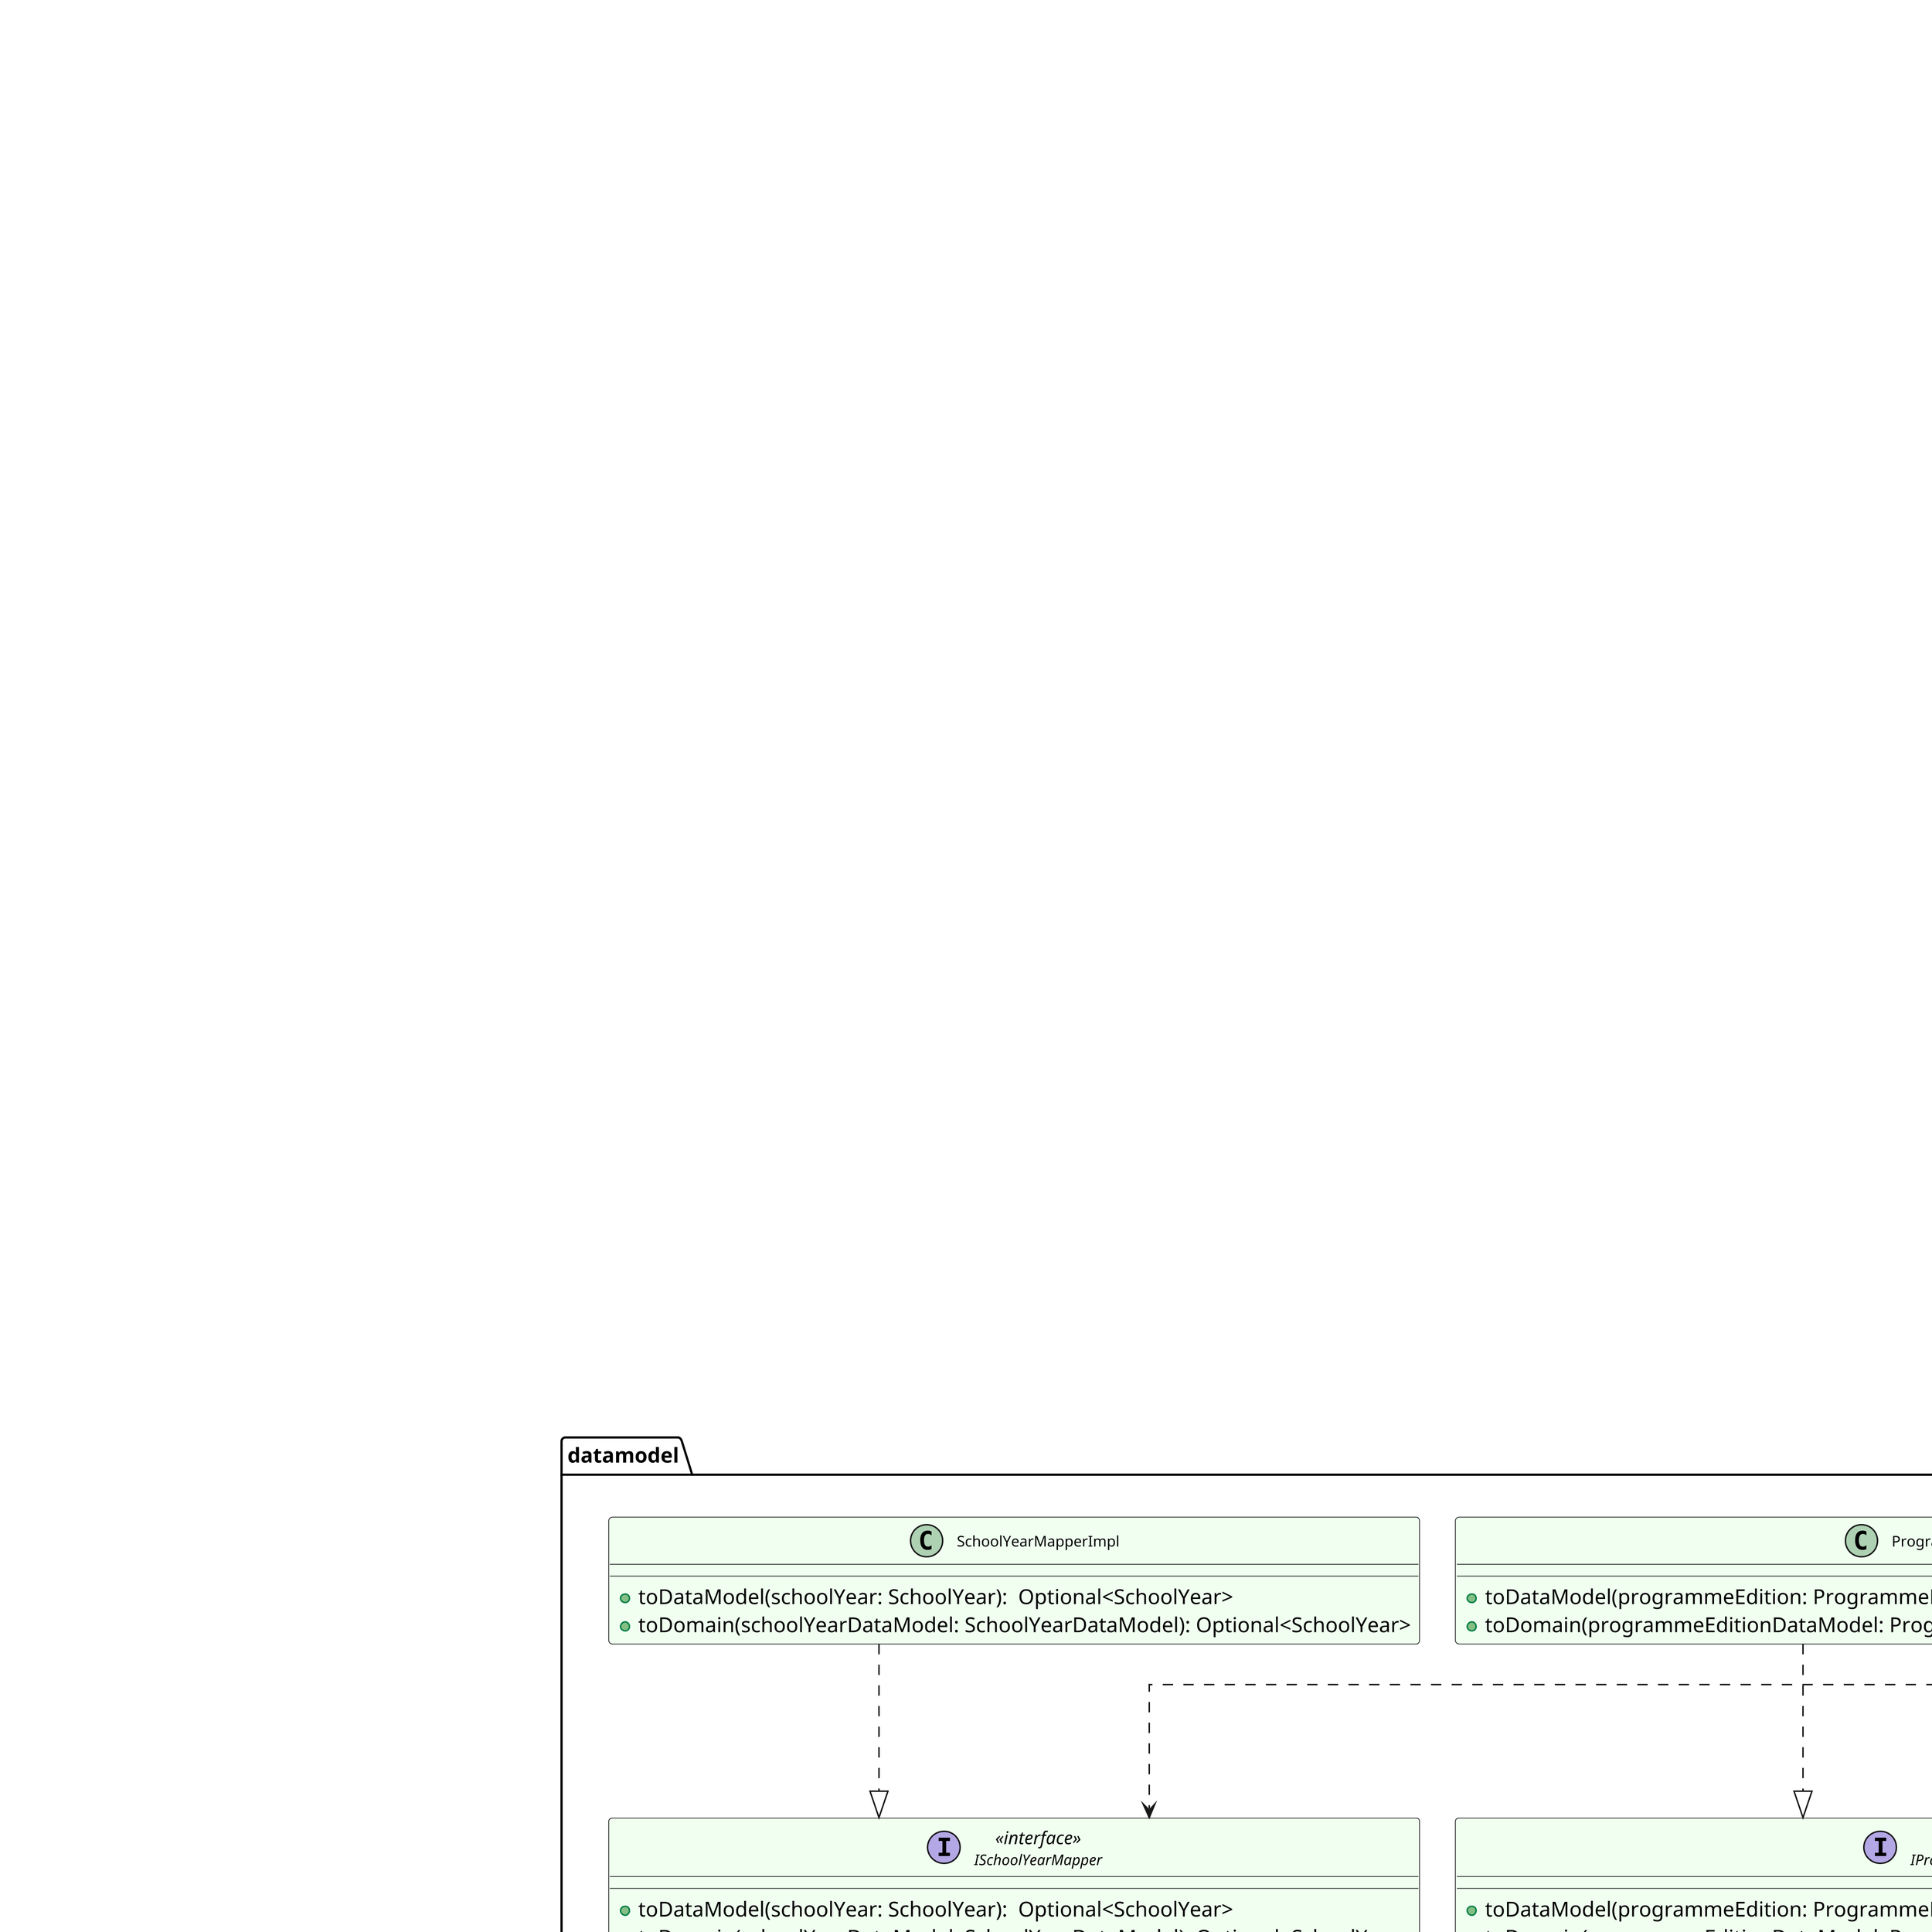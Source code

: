 @startuml
title US20 \n As a Programme Director, I want to define the RUC for a programme edition \n Class Diagram
skinparam dpi 150
skinparam ranksep 30
skinparam nodesep 20
skinparam shadowing false
skinparam ClassPadding 2
skinparam ClassMargin 2
skinparam classFontSize 10
skinparam linetype ortho
skinparam dpi 300

together {
    package Controller {
        class ProgrammeEditionRestController #f0fff0 {
            + createAProgrammeEditionForTheCurrentSchoolYear(requestDto: ProgrammeEditionRequestDTO):  ResponseEntity<?>

        }
    }
}

together {
    package Service {
        package SchoolYear {
            class SchoolYearServiceImpl #fff0f5 {
                +  getCurrentSchoolYearID(): Optional<SchoolYearID>
            }
            interface ISchoolYearService #f0fff0 {
                +  getCurrentSchoolYearID(): Optional<SchoolYearID>
            }
        }

        package Programme {
            class ProgrammeServiceImpl #fff0f5 {
             +  getProgrammeByID(id: ProgrammeID): Optional<Programme>
            }
            interface IProgrammeService #f0fff0 {
               +  getProgrammeByID(id: ProgrammeID): Optional<Programme>
            }
        }

        package ProgrammeEdition {
            class ProgrammeEditionServiceImpl #fff0f5 {
                +  saveProgrammeEdition(programmeEdition: ProgrammeEdition): Optional<ProgrammeEdition>
                +  createProgrammeEditionAndSave(programmeEditionDTO: ProgrammeEditionRequestServiceDTO): ProgrammeEditionResponseServiceDTO
            }
            interface IProgrammeEditionService #f0fff0 {
                +  saveProgrammeEdition(programmeEdition: ProgrammeEdition): Optional<ProgrammeEdition>
                +  createProgrammeEditionAndSave(programmeEditionDTO: ProgrammeEditionRequestServiceDTO): ProgrammeEditionResponseServiceDTO
            }
        }
    }
}

together {
    package Assemblers {
        package ControllerAssembler {
             class ProgrammeEditionControllerAssemblerImpl #f0fff0 {
                +  toServiceDTOFromRequestDTO(programmeEditionRequest: ProgrammeEditionRequestDTO): ProgrammeEditionRequestServiceDTO
                +  toResponseDTOFromServiceDTO(responseDTO: ProgrammeEditionResponseServiceDTO): ProgrammeEditionResponseDTO
             }
             interface IProgrammeEditionControllerAssembler #f0fff0 {
                +  toServiceDTOFromRequestDTO(programmeEditionRequest: ProgrammeEditionRequestDTO): ProgrammeEditionRequestServiceDTO
                +  toResponseDTOFromServiceDTO(responseDTO: ProgrammeEditionResponseServiceDTO): ProgrammeEditionResponseDTO
             }
             }

        package ServiceAssembler {
             class ProgrammeEditionServiceAssemblerImpl #f0fff0 {
                   + toProgrammeID(programmeEditionRequestServiceDTO: ProgrammeEditionRequestServiceDTO): ProgrammeID
                   + toServiceResponseDTOFromIDs(programmeID: ProgrammeID, schoolYearID: SchoolYearID): ProgrammeEditionResponseServiceDTO
            }
             interface IProgrammeEditionServiceAssembler #f0fff0 {
                   +  toResponseServiceDTOFromProgrammeEdition(programmeEdition: ProgrammeEdition): ProgrammeEditionResponseServiceDTO
                   +  toProgrammeEditionFromRequestServiceDTO(dto: RequestServiceDto): ProgrammeEdition
             }

                 package DTO's {
                 class ProgrammeEditionRequestServiceDTO #f0fff0
                 class ProgrammeEditionResponseServiceDTO #f0fff0 {
                     -  schoolYearId: String
                 }
                 class ProgrammeEditionRequestDTO #f0fff0
                 class  ProgrammeEditionResponseDTO #f0fff0 {
                     -  schoolYearId: String
                 }
                 class ProgrammeIDDTO #f0fff0 {
                     - acronym: String
                 }
                 }
        }

       package HateoasAssembler {
                class ProgrammeEditionHateoasAssemblerImpl #f0fff0 {
                    + toModel(dto: ProgrammeEditionResponseDTO): EntityModel<ProgrammeEditionResponseDTO>
                }
                interface IProgrammeEditionHateoasAssembler  #f0fff0 {
                    +   + toModel(dto: ProgrammeEditionResponseDTO): EntityModel<ProgrammeEditionResponseDTO>
                }
    }
}

package repository {

    together {
        class SchoolYearRepositorySpringDataImpl  #f0fff0 {
             + getCurrentSchoolYear(): Optional<SchoolYear>
             + ofIdentity(id: SchoolYearID): Optional<SchoolYear>
        }
        interface ISchoolYearRepository <<interface>>  #ffffe0 {
            +  getCurrentSchoolYear(): Optional<SchoolYear>
        }
        interface ISchoolYearRepositorySpringData <<interface>>  #e6f2ff {
            + findCurrentSchoolYear(): Optional<SchoolYearDataModel>
        }
    }

    together {
        class ProgrammeRepositorySpringDataImpl  #f0fff0 {
            +  containsOfIdentity(id: ProgrammeID): boolean
        }
        interface IProgrammeRepository <<interface>>  #ffffe0
        interface IProgrammeRepositorySpringData <<interface>> #e6f2ff
    }

    together {
        class ProgrammeEditionRepositorySpringDataImpl  #f0fff0 {
            +  save(entity: ProgrammeEdition): ProgrammeEdition
            +  containsOfIdentity (id: ProgrammeEditionID): boolean
        }
        interface IProgrammeEditionRepository <<interface>>  #ffffe0 {
            +  save(entity: ProgrammeEdition): ProgrammeEdition
            +  containsOfIdentity (id: ProgrammeEditionID): boolean
        }
        interface IProgrammeEditionRepositorySpringData <<interface>> #e6f2ff
    }
}

package datamodel {
    together {
        interface ISchoolYearMapper <<interface>> #f0fff0 {
          + toDataModel(schoolYear: SchoolYear):  Optional<SchoolYear>
          + toDomain(schoolYearDataModel: SchoolYearDataModel): Optional<SchoolYear>
        }
        class SchoolYearMapperImpl #f0fff0 {
          + toDataModel(schoolYear: SchoolYear):  Optional<SchoolYear>
                  + toDomain(schoolYearDataModel: SchoolYearDataModel): Optional<SchoolYear>
        }
        class SchoolYearDataModel #f0fff0 {
        -  id: SchoolYearIDDataModel
        -  description: String
        -  startDate: LocalDate
        -  endDate: LocalDate
        }
    }

    together {
        interface IProgrammeMapper <<interface>> #f0fff0 {
             + toDataModel(programme: Programme):  Optional<ProgrammeDataModel>
             + toDomain(programmeDataModel: ProgrammeDataModel): Optional<Programme>
        }
        class ProgrammeMapperImpl #f0fff0 {
          + toDataModel(programme: Programme):  Optional<ProgrammeDataModel>
          + toDomain(programmeDataModel: ProgrammeDataModel): Optional<Programme>
        }
        class ProgrammeDataModel #f0fff0 {
                 - programmeIdDataModel: ProgrammeIdDataModel
        }
    }

    together {
        interface IProgrammeEditionMapper <<interface>> #f0fff0 {
           + toDataModel(programmeEdition: ProgrammeEdition):  Optional<ProgrammeEditionDataModel>
           + toDomain(programmeEditionDataModel: ProgrammeEditionDataModel): Optional<ProgrammeEdition>
        }
        class ProgrammeEditionMapperImpl #f0fff0 {
          + toDataModel(programmeEdition: ProgrammeEdition):  Optional<ProgrammeEditionDataModel>
          + toDomain(programmeEditionDataModel: ProgrammeEditionDataModel): Optional<ProgrammeEdition>
        }
        class ProgrammeEditionDataModel #f0fff0 {
         - programmeEditionIdDataModel: ProgrammeEditionIdDataModel
         - programmeEditionGeneratedIDDataModel: ProgrammeEditionGeneratedIDDataModel
        }
    }
}

package domain {
    package "SchoolYear Aggregate" {
        class "<<Value Object>>\nSchoolYearID" #ffffe0 {
        -  _schoolYearID: UUID
        }
    }

    package "Programme Aggregate" {
        class "<<Value Object>>\nProgrammeID" #ffffe0 {
         -  _acronym: Acronym
        }
    }

    package "ProgrammeEdition Aggregate" {
        entity "<<Root>>\n<<Entity>>\nProgrammeEdition" #ffffe0
        }
        class "<<Value Object>>\nProgrammeEditionID" #ffffe0
        class "<<Value Object>>\nProgrammeEditionGeneratedID" #ffffe0 {
        - programmeEditionGID: UUID
        }
        interface IProgrammeEditionFactory <<interface>> #ffffe0 {
           +  createProgrammeEdition(programmeID: ProgrammeID, schoolYearID: SchoolYearID): ProgrammeEdition
           +  createProgrammeEdition(programmeEditionID: ProgrammeEditionID, programmeID: ProgrammeID, schoolYearID: SchoolYearID, programmeEditionGeneratedID: ProgrammeEditionGeneratedID): ProgrammeEdition
        }
        class ProgrammeEditionFactoryImpl #ffffe0 {
        +  createProgrammeEdition(programmeID: ProgrammeID, schoolYearID: SchoolYearID): ProgrammeEdition
        +  createProgrammeEdition(programmeEditionID: ProgrammeEditionID, programmeID: ProgrammeID, schoolYearID: SchoolYearID, programmeEditionGeneratedID: ProgrammeEditionGeneratedID): ProgrammeEdition
        }
    }
}

' Layout constraints - force vertical alignment
ProgrammeEditionRestController "1" -> "1 _programmeEditionService" IProgrammeEditionService
ProgrammeEditionRestController  "1" ->  "1 _controllerAssembler" IProgrammeEditionControllerAssembler
ProgrammeEditionRestController  "1" ->  "1 _hateoasAssembler" IProgrammeEditionHateoasAssembler
ProgrammeEditionRestController  "1" ..> "*" ProgrammeEditionRequestDTO
ProgrammeEditionRestController  "1" ..> "*" ProgrammeEditionResponseDTO
ProgrammeEditionRestController  "1" ..> "*" ProgrammeEditionRequestServiceDTO
ProgrammeEditionRestController  "1" ..> "*" ProgrammeEditionResponseServiceDTO


ProgrammeEditionHateoasAssemblerImpl .up.|> IProgrammeEditionHateoasAssembler
ProgrammeEditionHateoasAssemblerImpl "1" ..> "*" ProgrammeEditionResponseDTO

ProgrammeEditionControllerAssemblerImpl  .up.|> IProgrammeEditionControllerAssembler
ProgrammeEditionControllerAssemblerImpl "1" ..> "*" ProgrammeEditionResponseDTO
ProgrammeEditionControllerAssemblerImpl "1" ..> "*" ProgrammeEditionRequestDTO
ProgrammeEditionControllerAssemblerImpl "1" ..> "*" ProgrammeEditionResponseServiceDTO
ProgrammeEditionControllerAssemblerImpl "1" ..> "*" ProgrammeEditionRequestServiceDTO


ProgrammeEditionServiceAssemblerImpl .up.|> IProgrammeEditionServiceAssembler
ProgrammeEditionServiceAssemblerImpl ..> ProgrammeEditionResponseServiceDTO
ProgrammeEditionServiceAssemblerImpl ..> ProgrammeEditionRequestServiceDTO
ProgrammeEditionServiceAssemblerImpl ..> "<<Value Object>>\nProgrammeID"


ProgrammeEditionServiceImpl .up.|> IProgrammeEditionService
ProgrammeEditionServiceImpl "1" --> "1 _factory" IProgrammeEditionFactory
ProgrammeEditionServiceImpl "1" --> "1 _repo" IProgrammeEditionRepository
ProgrammeEditionServiceImpl "1" --> "1 _programmeService" IProgrammeService
ProgrammeEditionServiceImpl "1" --> "1" IProgrammeEditionServiceAssembler
ProgrammeEditionServiceImpl "1" --> "1 _schoolYearService" ISchoolYearService
ProgrammeEditionServiceImpl "1" ..> "*" "<<Value Object>>\nProgrammeID"
ProgrammeEditionServiceImpl "1" ..> "*" "<<Value Object>>\nSchoolYearID"
ProgrammeEditionServiceImpl "1" ..> "*" ProgrammeEditionRequestServiceDTO
ProgrammeEditionServiceImpl "1" ..> "*" ProgrammeEditionResponseServiceDTO


ProgrammeServiceImpl .up.|> IProgrammeService
ProgrammeServiceImpl "1" --> "1 _repo" IProgrammeRepository


SchoolYearServiceImpl .up.|> ISchoolYearService
SchoolYearServiceImpl "1" --> "1 _repo" ISchoolYearRepository

ProgrammeEditionRequestDTO "1" --> "1" ProgrammeIDDTO
ProgrammeEditionResponseDTO "1" --> "1" ProgrammeIDDTO
ProgrammeEditionRequestServiceDTO "1" -->"1" ProgrammeIDDTO
ProgrammeEditionResponseServiceDTO "1" --> "1" ProgrammeIDDTO


SchoolYearRepositorySpringDataImpl "*" ..|> "1" ISchoolYearRepository
SchoolYearRepositorySpringDataImpl "*" ..> "1" ISchoolYearRepositorySpringData


ProgrammeEditionRepositorySpringDataImpl "*" ..|> "1" IProgrammeEditionRepository
ProgrammeEditionRepositorySpringDataImpl "*" ..> "1" IProgrammeEditionRepositorySpringData


ProgrammeRepositorySpringDataImpl "*" ..|> "1" IProgrammeRepository
ProgrammeRepositorySpringDataImpl "*" ..> "1" IProgrammeRepositorySpringData


'Mappers & DataModels
SchoolYearMapperImpl ..|> ISchoolYearMapper
ISchoolYearMapper ..> SchoolYearDataModel
ProgrammeMapperImpl ..|> IProgrammeMapper
IProgrammeMapper ..> ProgrammeDataModel
ProgrammeEditionMapperImpl ..|> IProgrammeEditionMapper
IProgrammeEditionMapper ..> ProgrammeEditionDataModel

'Repository & Mapper
ISchoolYearRepository --> "SchoolYear Aggregate"
IProgrammeRepository --> "Programme Aggregate"
IProgrammeEditionRepository --> "ProgrammeEdition Aggregate"
ISchoolYearRepositorySpringData ..> ISchoolYearMapper
IProgrammeRepositorySpringData ..> IProgrammeMapper
IProgrammeEditionRepositorySpringData ..> IProgrammeEditionMapper


'Repository & ID's
'SchoolYearRepositorySpringDataImpl --> "<<Value Object>>\nSchoolYearID"
'ProgrammeRepositorySpringDataImpl --> "<<Value Object>>\nProgrammeID"
'ProgrammeEditionRepositorySpringDataImpl --> "<<Value Object>>\nProgrammeEditionID"

'Services Uses Factory
ProgrammeEditionServiceImpl -down-> IProgrammeEditionFactory
ProgrammeEditionServiceImpl "1" -> IProgrammeEditionFactory

'Domain
'ProgrammeEdition
IProgrammeEditionFactory "1" ..> "1..*" "<<Root>>\n<<Entity>>\nProgrammeEdition"
ProgrammeEditionFactoryImpl ..|> IProgrammeEditionFactory
"<<Root>>\n<<Entity>>\nProgrammeEdition" --> "<<Value Object>>\nProgrammeEditionID"
IProgrammeEditionMapper ..> "ProgrammeEdition Aggregate"

"<<Root>>\n<<Entity>>\nProgrammeEdition" --> "<<Value Object>>\nSchoolYearID"
"<<Root>>\n<<Entity>>\nProgrammeEdition" --> "<<Value Object>>\nProgrammeID"


"<<Root>>\n<<Entity>>\nProgrammeEdition" --> "<<Value Object>>\nProgrammeEditionGeneratedID"

"<<Value Object>>\nProgrammeEditionID" --> "<<Value Object>>\nProgrammeID"
"<<Value Object>>\nProgrammeEditionID" --> "<<Value Object>>\nSchoolYearID"

Controller -[hidden]d-> Service
repository -[hidden]r- datamodel
repository -[hidden]d-> domain
datamodel -[hidden]d-> domain
SchoolYearRepositorySpringDataImpl -[hidden]l-> SchoolYearServiceImpl

' ======= LEGEND =======
legend left
|= Color |= Layer |
|Light Pink | Application Services |
|Light Yellow | Domain Layer |
|Green | Interface Adapters |
|Light Blue | Frameworks & Drivers |
end legend
@enduml
